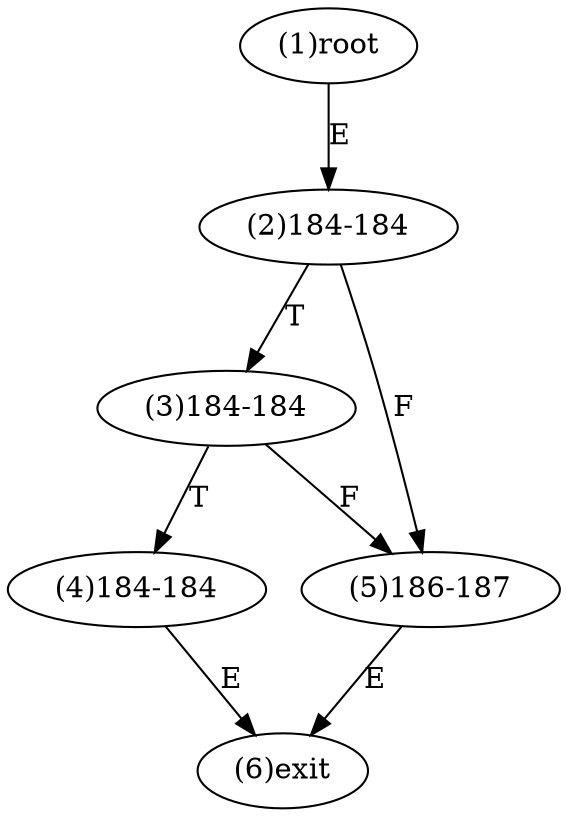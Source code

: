 digraph "" { 
1[ label="(1)root"];
2[ label="(2)184-184"];
3[ label="(3)184-184"];
4[ label="(4)184-184"];
5[ label="(5)186-187"];
6[ label="(6)exit"];
1->2[ label="E"];
2->5[ label="F"];
2->3[ label="T"];
3->5[ label="F"];
3->4[ label="T"];
4->6[ label="E"];
5->6[ label="E"];
}
